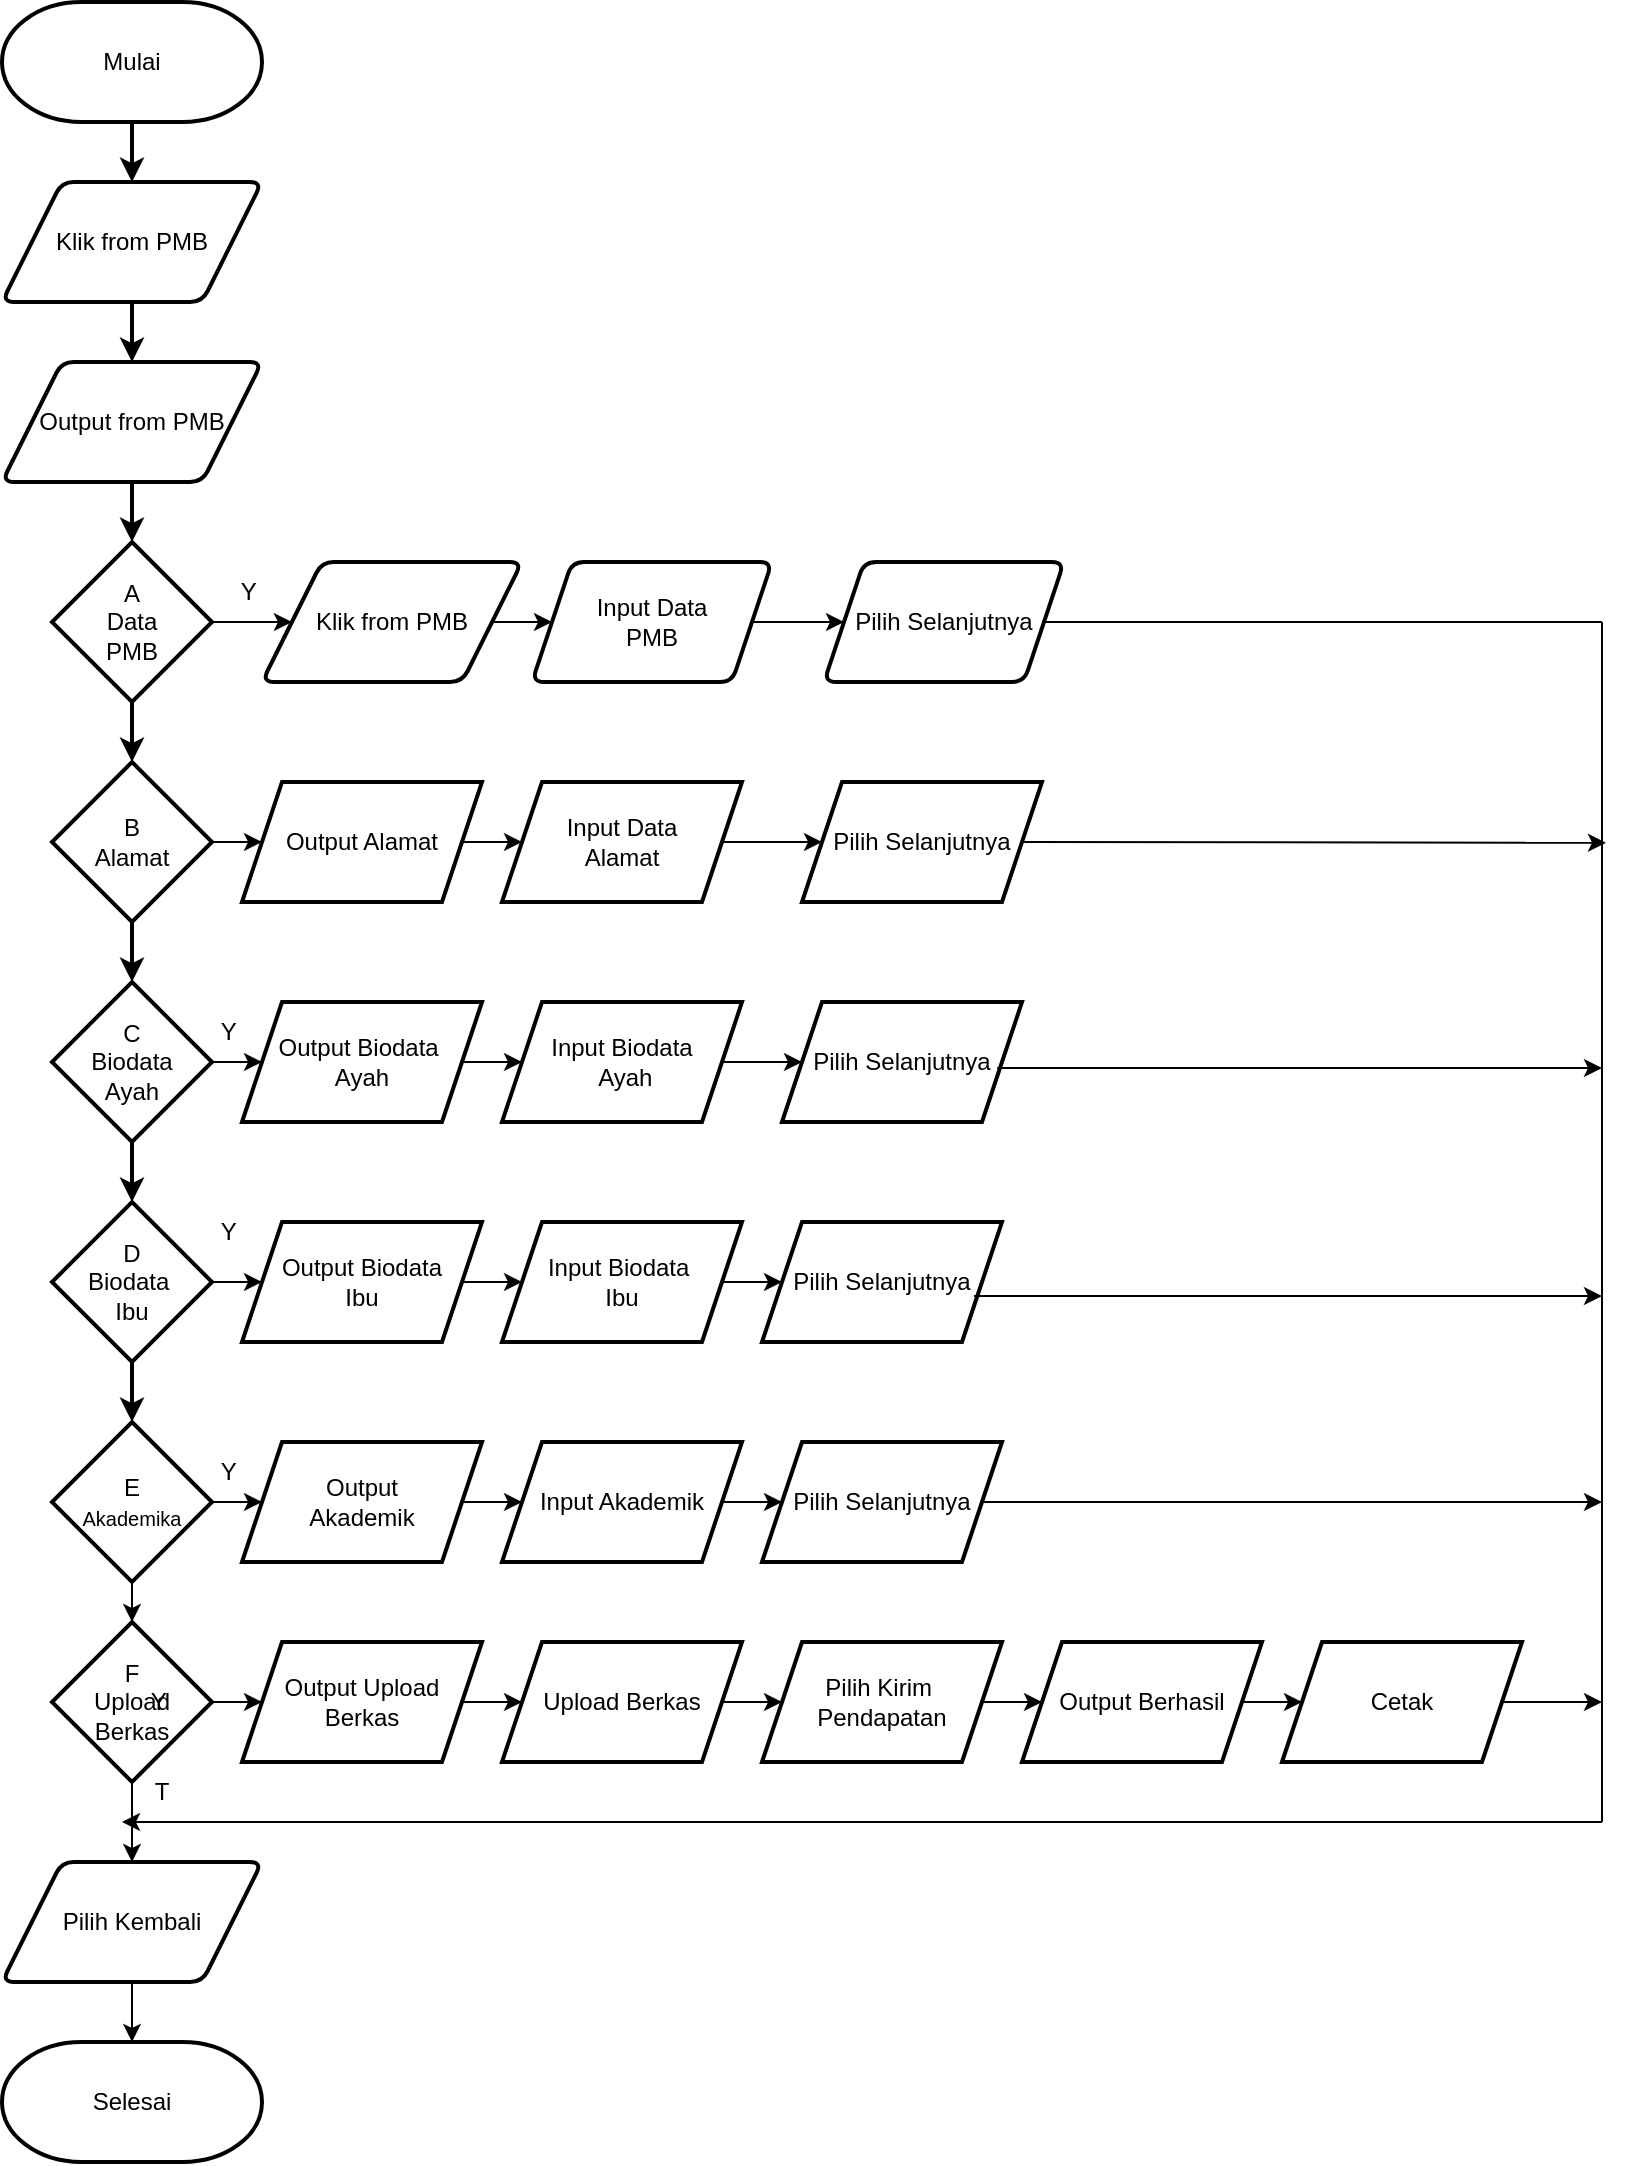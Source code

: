 <mxfile version="22.1.21" type="github">
  <diagram name="Page-1" id="J4gftizTgs8D1tZKhuGz">
    <mxGraphModel dx="2120" dy="1240" grid="1" gridSize="10" guides="1" tooltips="1" connect="1" arrows="1" fold="1" page="1" pageScale="1" pageWidth="850" pageHeight="1100" math="0" shadow="0">
      <root>
        <mxCell id="0" />
        <mxCell id="1" parent="0" />
        <mxCell id="b-NgKxXln1gQa4y22rWC-5" value="" style="edgeStyle=orthogonalEdgeStyle;rounded=0;orthogonalLoop=1;jettySize=auto;html=1;strokeWidth=2;" edge="1" parent="1" source="b-NgKxXln1gQa4y22rWC-3" target="b-NgKxXln1gQa4y22rWC-4">
          <mxGeometry relative="1" as="geometry" />
        </mxCell>
        <mxCell id="b-NgKxXln1gQa4y22rWC-3" value="Mulai" style="strokeWidth=2;html=1;shape=mxgraph.flowchart.terminator;whiteSpace=wrap;" vertex="1" parent="1">
          <mxGeometry x="40" y="10" width="130" height="60" as="geometry" />
        </mxCell>
        <mxCell id="b-NgKxXln1gQa4y22rWC-8" value="" style="edgeStyle=orthogonalEdgeStyle;rounded=0;orthogonalLoop=1;jettySize=auto;html=1;strokeWidth=2;" edge="1" parent="1" source="b-NgKxXln1gQa4y22rWC-4" target="b-NgKxXln1gQa4y22rWC-7">
          <mxGeometry relative="1" as="geometry" />
        </mxCell>
        <mxCell id="b-NgKxXln1gQa4y22rWC-4" value="Klik from PMB" style="shape=parallelogram;html=1;strokeWidth=2;perimeter=parallelogramPerimeter;whiteSpace=wrap;rounded=1;arcSize=12;size=0.23;" vertex="1" parent="1">
          <mxGeometry x="40" y="100" width="130" height="60" as="geometry" />
        </mxCell>
        <mxCell id="b-NgKxXln1gQa4y22rWC-11" value="" style="edgeStyle=orthogonalEdgeStyle;rounded=0;orthogonalLoop=1;jettySize=auto;html=1;strokeWidth=2;" edge="1" parent="1" source="b-NgKxXln1gQa4y22rWC-7" target="b-NgKxXln1gQa4y22rWC-9">
          <mxGeometry relative="1" as="geometry" />
        </mxCell>
        <mxCell id="b-NgKxXln1gQa4y22rWC-7" value="Output from PMB" style="shape=parallelogram;html=1;strokeWidth=2;perimeter=parallelogramPerimeter;whiteSpace=wrap;rounded=1;arcSize=12;size=0.23;" vertex="1" parent="1">
          <mxGeometry x="40" y="190" width="130" height="60" as="geometry" />
        </mxCell>
        <mxCell id="b-NgKxXln1gQa4y22rWC-17" value="" style="edgeStyle=orthogonalEdgeStyle;rounded=0;orthogonalLoop=1;jettySize=auto;html=1;strokeWidth=2;" edge="1" parent="1" source="b-NgKxXln1gQa4y22rWC-9" target="b-NgKxXln1gQa4y22rWC-12">
          <mxGeometry relative="1" as="geometry" />
        </mxCell>
        <mxCell id="b-NgKxXln1gQa4y22rWC-28" value="" style="edgeStyle=orthogonalEdgeStyle;rounded=0;orthogonalLoop=1;jettySize=auto;html=1;" edge="1" parent="1" source="b-NgKxXln1gQa4y22rWC-9" target="b-NgKxXln1gQa4y22rWC-27">
          <mxGeometry relative="1" as="geometry" />
        </mxCell>
        <mxCell id="b-NgKxXln1gQa4y22rWC-9" value="A&lt;br&gt;Data &lt;br&gt;PMB" style="rhombus;whiteSpace=wrap;html=1;strokeWidth=2;" vertex="1" parent="1">
          <mxGeometry x="65" y="280" width="80" height="80" as="geometry" />
        </mxCell>
        <mxCell id="b-NgKxXln1gQa4y22rWC-18" value="" style="edgeStyle=orthogonalEdgeStyle;rounded=0;orthogonalLoop=1;jettySize=auto;html=1;strokeWidth=2;" edge="1" parent="1" source="b-NgKxXln1gQa4y22rWC-12" target="b-NgKxXln1gQa4y22rWC-14">
          <mxGeometry relative="1" as="geometry" />
        </mxCell>
        <mxCell id="b-NgKxXln1gQa4y22rWC-34" value="" style="edgeStyle=orthogonalEdgeStyle;rounded=0;orthogonalLoop=1;jettySize=auto;html=1;" edge="1" parent="1" source="b-NgKxXln1gQa4y22rWC-12" target="b-NgKxXln1gQa4y22rWC-33">
          <mxGeometry relative="1" as="geometry" />
        </mxCell>
        <mxCell id="b-NgKxXln1gQa4y22rWC-12" value="B&lt;br&gt;Alamat" style="rhombus;whiteSpace=wrap;html=1;strokeWidth=2;" vertex="1" parent="1">
          <mxGeometry x="65" y="390" width="80" height="80" as="geometry" />
        </mxCell>
        <mxCell id="b-NgKxXln1gQa4y22rWC-22" value="" style="edgeStyle=orthogonalEdgeStyle;rounded=0;orthogonalLoop=1;jettySize=auto;html=1;" edge="1" parent="1" source="b-NgKxXln1gQa4y22rWC-13" target="b-NgKxXln1gQa4y22rWC-21">
          <mxGeometry relative="1" as="geometry" />
        </mxCell>
        <mxCell id="b-NgKxXln1gQa4y22rWC-52" value="" style="edgeStyle=orthogonalEdgeStyle;rounded=0;orthogonalLoop=1;jettySize=auto;html=1;" edge="1" parent="1" source="b-NgKxXln1gQa4y22rWC-13" target="b-NgKxXln1gQa4y22rWC-51">
          <mxGeometry relative="1" as="geometry" />
        </mxCell>
        <mxCell id="b-NgKxXln1gQa4y22rWC-13" value="E&lt;br&gt;&lt;font style=&quot;font-size: 10px;&quot;&gt;Akademika&lt;/font&gt;" style="rhombus;whiteSpace=wrap;html=1;strokeWidth=2;" vertex="1" parent="1">
          <mxGeometry x="65" y="720" width="80" height="80" as="geometry" />
        </mxCell>
        <mxCell id="b-NgKxXln1gQa4y22rWC-19" value="" style="edgeStyle=orthogonalEdgeStyle;rounded=0;orthogonalLoop=1;jettySize=auto;html=1;strokeWidth=2;" edge="1" parent="1" source="b-NgKxXln1gQa4y22rWC-14" target="b-NgKxXln1gQa4y22rWC-15">
          <mxGeometry relative="1" as="geometry" />
        </mxCell>
        <mxCell id="b-NgKxXln1gQa4y22rWC-40" value="" style="edgeStyle=orthogonalEdgeStyle;rounded=0;orthogonalLoop=1;jettySize=auto;html=1;" edge="1" parent="1" source="b-NgKxXln1gQa4y22rWC-14" target="b-NgKxXln1gQa4y22rWC-39">
          <mxGeometry relative="1" as="geometry" />
        </mxCell>
        <mxCell id="b-NgKxXln1gQa4y22rWC-14" value="C&lt;br&gt;Biodata&lt;br&gt;Ayah" style="rhombus;whiteSpace=wrap;html=1;strokeWidth=2;" vertex="1" parent="1">
          <mxGeometry x="65" y="500" width="80" height="80" as="geometry" />
        </mxCell>
        <mxCell id="b-NgKxXln1gQa4y22rWC-20" value="" style="edgeStyle=orthogonalEdgeStyle;rounded=0;orthogonalLoop=1;jettySize=auto;html=1;strokeWidth=2;" edge="1" parent="1" source="b-NgKxXln1gQa4y22rWC-15" target="b-NgKxXln1gQa4y22rWC-13">
          <mxGeometry relative="1" as="geometry" />
        </mxCell>
        <mxCell id="b-NgKxXln1gQa4y22rWC-46" value="" style="edgeStyle=orthogonalEdgeStyle;rounded=0;orthogonalLoop=1;jettySize=auto;html=1;" edge="1" parent="1" source="b-NgKxXln1gQa4y22rWC-15" target="b-NgKxXln1gQa4y22rWC-45">
          <mxGeometry relative="1" as="geometry" />
        </mxCell>
        <mxCell id="b-NgKxXln1gQa4y22rWC-15" value="D&lt;br&gt;Biodata&amp;nbsp;&lt;br&gt;Ibu" style="rhombus;whiteSpace=wrap;html=1;strokeWidth=2;" vertex="1" parent="1">
          <mxGeometry x="65" y="610" width="80" height="80" as="geometry" />
        </mxCell>
        <mxCell id="b-NgKxXln1gQa4y22rWC-24" value="" style="edgeStyle=orthogonalEdgeStyle;rounded=0;orthogonalLoop=1;jettySize=auto;html=1;" edge="1" parent="1" source="b-NgKxXln1gQa4y22rWC-21" target="b-NgKxXln1gQa4y22rWC-23">
          <mxGeometry relative="1" as="geometry" />
        </mxCell>
        <mxCell id="b-NgKxXln1gQa4y22rWC-58" value="" style="edgeStyle=orthogonalEdgeStyle;rounded=0;orthogonalLoop=1;jettySize=auto;html=1;" edge="1" parent="1" source="b-NgKxXln1gQa4y22rWC-21" target="b-NgKxXln1gQa4y22rWC-57">
          <mxGeometry relative="1" as="geometry" />
        </mxCell>
        <mxCell id="b-NgKxXln1gQa4y22rWC-21" value="F&lt;br&gt;Upload&lt;br&gt;Berkas" style="rhombus;whiteSpace=wrap;html=1;strokeWidth=2;" vertex="1" parent="1">
          <mxGeometry x="65" y="820" width="80" height="80" as="geometry" />
        </mxCell>
        <mxCell id="b-NgKxXln1gQa4y22rWC-26" value="" style="edgeStyle=orthogonalEdgeStyle;rounded=0;orthogonalLoop=1;jettySize=auto;html=1;" edge="1" parent="1" source="b-NgKxXln1gQa4y22rWC-23" target="b-NgKxXln1gQa4y22rWC-25">
          <mxGeometry relative="1" as="geometry" />
        </mxCell>
        <mxCell id="b-NgKxXln1gQa4y22rWC-23" value="Pilih Kembali" style="shape=parallelogram;html=1;strokeWidth=2;perimeter=parallelogramPerimeter;whiteSpace=wrap;rounded=1;arcSize=12;size=0.23;" vertex="1" parent="1">
          <mxGeometry x="40" y="940" width="130" height="60" as="geometry" />
        </mxCell>
        <mxCell id="b-NgKxXln1gQa4y22rWC-25" value="Selesai" style="strokeWidth=2;html=1;shape=mxgraph.flowchart.terminator;whiteSpace=wrap;" vertex="1" parent="1">
          <mxGeometry x="40" y="1030" width="130" height="60" as="geometry" />
        </mxCell>
        <mxCell id="b-NgKxXln1gQa4y22rWC-30" value="" style="edgeStyle=orthogonalEdgeStyle;rounded=0;orthogonalLoop=1;jettySize=auto;html=1;" edge="1" parent="1" source="b-NgKxXln1gQa4y22rWC-27" target="b-NgKxXln1gQa4y22rWC-29">
          <mxGeometry relative="1" as="geometry" />
        </mxCell>
        <mxCell id="b-NgKxXln1gQa4y22rWC-27" value="Klik from PMB" style="shape=parallelogram;html=1;strokeWidth=2;perimeter=parallelogramPerimeter;whiteSpace=wrap;rounded=1;arcSize=12;size=0.23;" vertex="1" parent="1">
          <mxGeometry x="170" y="290" width="130" height="60" as="geometry" />
        </mxCell>
        <mxCell id="b-NgKxXln1gQa4y22rWC-32" value="" style="edgeStyle=orthogonalEdgeStyle;rounded=0;orthogonalLoop=1;jettySize=auto;html=1;" edge="1" parent="1" source="b-NgKxXln1gQa4y22rWC-29" target="b-NgKxXln1gQa4y22rWC-31">
          <mxGeometry relative="1" as="geometry" />
        </mxCell>
        <mxCell id="b-NgKxXln1gQa4y22rWC-29" value="" style="shape=parallelogram;perimeter=parallelogramPerimeter;whiteSpace=wrap;html=1;fixedSize=1;strokeWidth=2;rounded=1;arcSize=12;" vertex="1" parent="1">
          <mxGeometry x="305" y="290" width="120" height="60" as="geometry" />
        </mxCell>
        <mxCell id="b-NgKxXln1gQa4y22rWC-31" value="Pilih Selanjutnya" style="shape=parallelogram;perimeter=parallelogramPerimeter;whiteSpace=wrap;html=1;fixedSize=1;strokeWidth=2;rounded=1;arcSize=12;" vertex="1" parent="1">
          <mxGeometry x="451" y="290" width="120" height="60" as="geometry" />
        </mxCell>
        <mxCell id="b-NgKxXln1gQa4y22rWC-36" value="" style="edgeStyle=orthogonalEdgeStyle;rounded=0;orthogonalLoop=1;jettySize=auto;html=1;" edge="1" parent="1" source="b-NgKxXln1gQa4y22rWC-33" target="b-NgKxXln1gQa4y22rWC-35">
          <mxGeometry relative="1" as="geometry" />
        </mxCell>
        <mxCell id="b-NgKxXln1gQa4y22rWC-33" value="Output Alamat" style="shape=parallelogram;perimeter=parallelogramPerimeter;whiteSpace=wrap;html=1;fixedSize=1;strokeWidth=2;" vertex="1" parent="1">
          <mxGeometry x="160" y="400" width="120" height="60" as="geometry" />
        </mxCell>
        <mxCell id="b-NgKxXln1gQa4y22rWC-38" value="" style="edgeStyle=orthogonalEdgeStyle;rounded=0;orthogonalLoop=1;jettySize=auto;html=1;" edge="1" parent="1" source="b-NgKxXln1gQa4y22rWC-35" target="b-NgKxXln1gQa4y22rWC-37">
          <mxGeometry relative="1" as="geometry" />
        </mxCell>
        <mxCell id="b-NgKxXln1gQa4y22rWC-35" value="Input Data &lt;br&gt;Alamat" style="shape=parallelogram;perimeter=parallelogramPerimeter;whiteSpace=wrap;html=1;fixedSize=1;strokeWidth=2;" vertex="1" parent="1">
          <mxGeometry x="290" y="400" width="120" height="60" as="geometry" />
        </mxCell>
        <mxCell id="b-NgKxXln1gQa4y22rWC-37" value="Pilih Selanjutnya" style="shape=parallelogram;perimeter=parallelogramPerimeter;whiteSpace=wrap;html=1;fixedSize=1;strokeWidth=2;" vertex="1" parent="1">
          <mxGeometry x="440" y="400" width="120" height="60" as="geometry" />
        </mxCell>
        <mxCell id="b-NgKxXln1gQa4y22rWC-42" value="" style="edgeStyle=orthogonalEdgeStyle;rounded=0;orthogonalLoop=1;jettySize=auto;html=1;" edge="1" parent="1" source="b-NgKxXln1gQa4y22rWC-39" target="b-NgKxXln1gQa4y22rWC-41">
          <mxGeometry relative="1" as="geometry" />
        </mxCell>
        <mxCell id="b-NgKxXln1gQa4y22rWC-39" value="Output Biodata&amp;nbsp;&lt;br&gt;Ayah" style="shape=parallelogram;perimeter=parallelogramPerimeter;whiteSpace=wrap;html=1;fixedSize=1;strokeWidth=2;" vertex="1" parent="1">
          <mxGeometry x="160" y="510" width="120" height="60" as="geometry" />
        </mxCell>
        <mxCell id="b-NgKxXln1gQa4y22rWC-44" value="" style="edgeStyle=orthogonalEdgeStyle;rounded=0;orthogonalLoop=1;jettySize=auto;html=1;" edge="1" parent="1" source="b-NgKxXln1gQa4y22rWC-41" target="b-NgKxXln1gQa4y22rWC-43">
          <mxGeometry relative="1" as="geometry" />
        </mxCell>
        <mxCell id="b-NgKxXln1gQa4y22rWC-41" value="Input Biodata&lt;br&gt;&amp;nbsp;Ayah" style="shape=parallelogram;perimeter=parallelogramPerimeter;whiteSpace=wrap;html=1;fixedSize=1;strokeWidth=2;" vertex="1" parent="1">
          <mxGeometry x="290" y="510" width="120" height="60" as="geometry" />
        </mxCell>
        <mxCell id="b-NgKxXln1gQa4y22rWC-43" value="Pilih Selanjutnya" style="shape=parallelogram;perimeter=parallelogramPerimeter;whiteSpace=wrap;html=1;fixedSize=1;strokeWidth=2;" vertex="1" parent="1">
          <mxGeometry x="430" y="510" width="120" height="60" as="geometry" />
        </mxCell>
        <mxCell id="b-NgKxXln1gQa4y22rWC-48" value="" style="edgeStyle=orthogonalEdgeStyle;rounded=0;orthogonalLoop=1;jettySize=auto;html=1;" edge="1" parent="1" source="b-NgKxXln1gQa4y22rWC-45" target="b-NgKxXln1gQa4y22rWC-47">
          <mxGeometry relative="1" as="geometry" />
        </mxCell>
        <mxCell id="b-NgKxXln1gQa4y22rWC-45" value="Output Biodata &lt;br&gt;Ibu" style="shape=parallelogram;perimeter=parallelogramPerimeter;whiteSpace=wrap;html=1;fixedSize=1;strokeWidth=2;" vertex="1" parent="1">
          <mxGeometry x="160" y="620" width="120" height="60" as="geometry" />
        </mxCell>
        <mxCell id="b-NgKxXln1gQa4y22rWC-50" value="" style="edgeStyle=orthogonalEdgeStyle;rounded=0;orthogonalLoop=1;jettySize=auto;html=1;" edge="1" parent="1" source="b-NgKxXln1gQa4y22rWC-47" target="b-NgKxXln1gQa4y22rWC-49">
          <mxGeometry relative="1" as="geometry" />
        </mxCell>
        <mxCell id="b-NgKxXln1gQa4y22rWC-47" value="Input Biodata&amp;nbsp;&lt;br&gt;Ibu" style="shape=parallelogram;perimeter=parallelogramPerimeter;whiteSpace=wrap;html=1;fixedSize=1;strokeWidth=2;" vertex="1" parent="1">
          <mxGeometry x="290" y="620" width="120" height="60" as="geometry" />
        </mxCell>
        <mxCell id="b-NgKxXln1gQa4y22rWC-49" value="Pilih Selanjutnya" style="shape=parallelogram;perimeter=parallelogramPerimeter;whiteSpace=wrap;html=1;fixedSize=1;strokeWidth=2;" vertex="1" parent="1">
          <mxGeometry x="420" y="620" width="120" height="60" as="geometry" />
        </mxCell>
        <mxCell id="b-NgKxXln1gQa4y22rWC-54" value="" style="edgeStyle=orthogonalEdgeStyle;rounded=0;orthogonalLoop=1;jettySize=auto;html=1;" edge="1" parent="1" source="b-NgKxXln1gQa4y22rWC-51" target="b-NgKxXln1gQa4y22rWC-53">
          <mxGeometry relative="1" as="geometry" />
        </mxCell>
        <mxCell id="b-NgKxXln1gQa4y22rWC-51" value="Output &lt;br&gt;Akademik" style="shape=parallelogram;perimeter=parallelogramPerimeter;whiteSpace=wrap;html=1;fixedSize=1;strokeWidth=2;" vertex="1" parent="1">
          <mxGeometry x="160" y="730" width="120" height="60" as="geometry" />
        </mxCell>
        <mxCell id="b-NgKxXln1gQa4y22rWC-56" value="" style="edgeStyle=orthogonalEdgeStyle;rounded=0;orthogonalLoop=1;jettySize=auto;html=1;" edge="1" parent="1" source="b-NgKxXln1gQa4y22rWC-53" target="b-NgKxXln1gQa4y22rWC-55">
          <mxGeometry relative="1" as="geometry" />
        </mxCell>
        <mxCell id="b-NgKxXln1gQa4y22rWC-53" value="Input Akademik" style="shape=parallelogram;perimeter=parallelogramPerimeter;whiteSpace=wrap;html=1;fixedSize=1;strokeWidth=2;" vertex="1" parent="1">
          <mxGeometry x="290" y="730" width="120" height="60" as="geometry" />
        </mxCell>
        <mxCell id="b-NgKxXln1gQa4y22rWC-55" value="Pilih Selanjutnya" style="shape=parallelogram;perimeter=parallelogramPerimeter;whiteSpace=wrap;html=1;fixedSize=1;strokeWidth=2;" vertex="1" parent="1">
          <mxGeometry x="420" y="730" width="120" height="60" as="geometry" />
        </mxCell>
        <mxCell id="b-NgKxXln1gQa4y22rWC-60" value="" style="edgeStyle=orthogonalEdgeStyle;rounded=0;orthogonalLoop=1;jettySize=auto;html=1;" edge="1" parent="1" source="b-NgKxXln1gQa4y22rWC-57" target="b-NgKxXln1gQa4y22rWC-59">
          <mxGeometry relative="1" as="geometry" />
        </mxCell>
        <mxCell id="b-NgKxXln1gQa4y22rWC-57" value="Output Upload&lt;br&gt;Berkas" style="shape=parallelogram;perimeter=parallelogramPerimeter;whiteSpace=wrap;html=1;fixedSize=1;strokeWidth=2;" vertex="1" parent="1">
          <mxGeometry x="160" y="830" width="120" height="60" as="geometry" />
        </mxCell>
        <mxCell id="b-NgKxXln1gQa4y22rWC-62" value="" style="edgeStyle=orthogonalEdgeStyle;rounded=0;orthogonalLoop=1;jettySize=auto;html=1;" edge="1" parent="1" source="b-NgKxXln1gQa4y22rWC-59" target="b-NgKxXln1gQa4y22rWC-61">
          <mxGeometry relative="1" as="geometry" />
        </mxCell>
        <mxCell id="b-NgKxXln1gQa4y22rWC-59" value="Upload Berkas" style="shape=parallelogram;perimeter=parallelogramPerimeter;whiteSpace=wrap;html=1;fixedSize=1;strokeWidth=2;" vertex="1" parent="1">
          <mxGeometry x="290" y="830" width="120" height="60" as="geometry" />
        </mxCell>
        <mxCell id="b-NgKxXln1gQa4y22rWC-83" value="" style="edgeStyle=orthogonalEdgeStyle;rounded=0;orthogonalLoop=1;jettySize=auto;html=1;" edge="1" parent="1" source="b-NgKxXln1gQa4y22rWC-61" target="b-NgKxXln1gQa4y22rWC-82">
          <mxGeometry relative="1" as="geometry" />
        </mxCell>
        <mxCell id="b-NgKxXln1gQa4y22rWC-61" value="Pilih Kirim&amp;nbsp;&lt;br&gt;Pendapatan" style="shape=parallelogram;perimeter=parallelogramPerimeter;whiteSpace=wrap;html=1;fixedSize=1;strokeWidth=2;" vertex="1" parent="1">
          <mxGeometry x="420" y="830" width="120" height="60" as="geometry" />
        </mxCell>
        <mxCell id="b-NgKxXln1gQa4y22rWC-63" value="" style="endArrow=none;html=1;rounded=0;exitX=1;exitY=0.5;exitDx=0;exitDy=0;" edge="1" parent="1" source="b-NgKxXln1gQa4y22rWC-31">
          <mxGeometry width="50" height="50" relative="1" as="geometry">
            <mxPoint x="628" y="320" as="sourcePoint" />
            <mxPoint x="840" y="320" as="targetPoint" />
          </mxGeometry>
        </mxCell>
        <mxCell id="b-NgKxXln1gQa4y22rWC-64" value="" style="endArrow=none;html=1;rounded=0;" edge="1" parent="1">
          <mxGeometry width="50" height="50" relative="1" as="geometry">
            <mxPoint x="840" y="920" as="sourcePoint" />
            <mxPoint x="840" y="320" as="targetPoint" />
          </mxGeometry>
        </mxCell>
        <mxCell id="b-NgKxXln1gQa4y22rWC-85" value="" style="edgeStyle=orthogonalEdgeStyle;rounded=0;orthogonalLoop=1;jettySize=auto;html=1;" edge="1" parent="1" source="b-NgKxXln1gQa4y22rWC-82" target="b-NgKxXln1gQa4y22rWC-84">
          <mxGeometry relative="1" as="geometry" />
        </mxCell>
        <mxCell id="b-NgKxXln1gQa4y22rWC-82" value="Output Berhasil" style="shape=parallelogram;perimeter=parallelogramPerimeter;whiteSpace=wrap;html=1;fixedSize=1;strokeWidth=2;" vertex="1" parent="1">
          <mxGeometry x="550" y="830" width="120" height="60" as="geometry" />
        </mxCell>
        <mxCell id="b-NgKxXln1gQa4y22rWC-84" value="Cetak" style="shape=parallelogram;perimeter=parallelogramPerimeter;whiteSpace=wrap;html=1;fixedSize=1;strokeWidth=2;" vertex="1" parent="1">
          <mxGeometry x="680" y="830" width="120" height="60" as="geometry" />
        </mxCell>
        <mxCell id="b-NgKxXln1gQa4y22rWC-87" value="" style="endArrow=classic;html=1;rounded=0;exitX=1;exitY=0.5;exitDx=0;exitDy=0;" edge="1" parent="1" source="b-NgKxXln1gQa4y22rWC-55">
          <mxGeometry width="50" height="50" relative="1" as="geometry">
            <mxPoint x="480" y="720" as="sourcePoint" />
            <mxPoint x="840" y="760" as="targetPoint" />
          </mxGeometry>
        </mxCell>
        <mxCell id="b-NgKxXln1gQa4y22rWC-88" value="" style="endArrow=classic;html=1;rounded=0;exitX=1;exitY=0.5;exitDx=0;exitDy=0;" edge="1" parent="1">
          <mxGeometry width="50" height="50" relative="1" as="geometry">
            <mxPoint x="526" y="657" as="sourcePoint" />
            <mxPoint x="840" y="657" as="targetPoint" />
          </mxGeometry>
        </mxCell>
        <mxCell id="b-NgKxXln1gQa4y22rWC-89" value="" style="endArrow=classic;html=1;rounded=0;" edge="1" parent="1">
          <mxGeometry width="50" height="50" relative="1" as="geometry">
            <mxPoint x="550" y="430.0" as="sourcePoint" />
            <mxPoint x="842" y="430.42" as="targetPoint" />
          </mxGeometry>
        </mxCell>
        <mxCell id="b-NgKxXln1gQa4y22rWC-91" value="" style="endArrow=classic;html=1;rounded=0;" edge="1" parent="1">
          <mxGeometry width="50" height="50" relative="1" as="geometry">
            <mxPoint x="790" y="860" as="sourcePoint" />
            <mxPoint x="840" y="860" as="targetPoint" />
          </mxGeometry>
        </mxCell>
        <mxCell id="b-NgKxXln1gQa4y22rWC-92" value="&lt;span style=&quot;white-space: pre;&quot;&gt;&#x9;&lt;/span&gt;Y" style="text;html=1;strokeColor=none;fillColor=none;align=center;verticalAlign=middle;whiteSpace=wrap;rounded=0;" vertex="1" parent="1">
          <mxGeometry x="120" y="290" width="60" height="30" as="geometry" />
        </mxCell>
        <mxCell id="b-NgKxXln1gQa4y22rWC-100" value="&lt;span style=&quot;white-space: pre;&quot;&gt;&#x9;&lt;/span&gt;Y" style="text;html=1;strokeColor=none;fillColor=none;align=center;verticalAlign=middle;whiteSpace=wrap;rounded=0;" vertex="1" parent="1">
          <mxGeometry x="75" y="845" width="60" height="30" as="geometry" />
        </mxCell>
        <mxCell id="b-NgKxXln1gQa4y22rWC-101" value="T" style="text;html=1;strokeColor=none;fillColor=none;align=center;verticalAlign=middle;whiteSpace=wrap;rounded=0;" vertex="1" parent="1">
          <mxGeometry x="90" y="890" width="60" height="30" as="geometry" />
        </mxCell>
        <mxCell id="b-NgKxXln1gQa4y22rWC-102" value="&lt;span style=&quot;white-space: pre;&quot;&gt;&#x9;&lt;/span&gt;Y" style="text;html=1;strokeColor=none;fillColor=none;align=center;verticalAlign=middle;whiteSpace=wrap;rounded=0;" vertex="1" parent="1">
          <mxGeometry x="110" y="730" width="60" height="30" as="geometry" />
        </mxCell>
        <mxCell id="b-NgKxXln1gQa4y22rWC-103" value="&lt;span style=&quot;white-space: pre;&quot;&gt;&#x9;&lt;/span&gt;Y" style="text;html=1;strokeColor=none;fillColor=none;align=center;verticalAlign=middle;whiteSpace=wrap;rounded=0;" vertex="1" parent="1">
          <mxGeometry x="110" y="610" width="60" height="30" as="geometry" />
        </mxCell>
        <mxCell id="b-NgKxXln1gQa4y22rWC-104" value="&lt;span style=&quot;white-space: pre;&quot;&gt;&#x9;&lt;/span&gt;Y" style="text;html=1;strokeColor=none;fillColor=none;align=center;verticalAlign=middle;whiteSpace=wrap;rounded=0;" vertex="1" parent="1">
          <mxGeometry x="110" y="510" width="60" height="30" as="geometry" />
        </mxCell>
        <mxCell id="b-NgKxXln1gQa4y22rWC-105" value="" style="endArrow=classic;html=1;rounded=0;" edge="1" parent="1">
          <mxGeometry width="50" height="50" relative="1" as="geometry">
            <mxPoint x="840" y="920" as="sourcePoint" />
            <mxPoint x="100" y="920" as="targetPoint" />
          </mxGeometry>
        </mxCell>
        <mxCell id="b-NgKxXln1gQa4y22rWC-107" value="Input Data PMB" style="text;html=1;strokeColor=none;fillColor=none;align=center;verticalAlign=middle;whiteSpace=wrap;rounded=0;" vertex="1" parent="1">
          <mxGeometry x="335" y="305" width="60" height="30" as="geometry" />
        </mxCell>
        <mxCell id="b-NgKxXln1gQa4y22rWC-108" value="" style="endArrow=classic;html=1;rounded=0;exitX=0.897;exitY=0.649;exitDx=0;exitDy=0;exitPerimeter=0;" edge="1" parent="1">
          <mxGeometry width="50" height="50" relative="1" as="geometry">
            <mxPoint x="537.64" y="542.94" as="sourcePoint" />
            <mxPoint x="840" y="543" as="targetPoint" />
            <Array as="points" />
          </mxGeometry>
        </mxCell>
      </root>
    </mxGraphModel>
  </diagram>
</mxfile>
